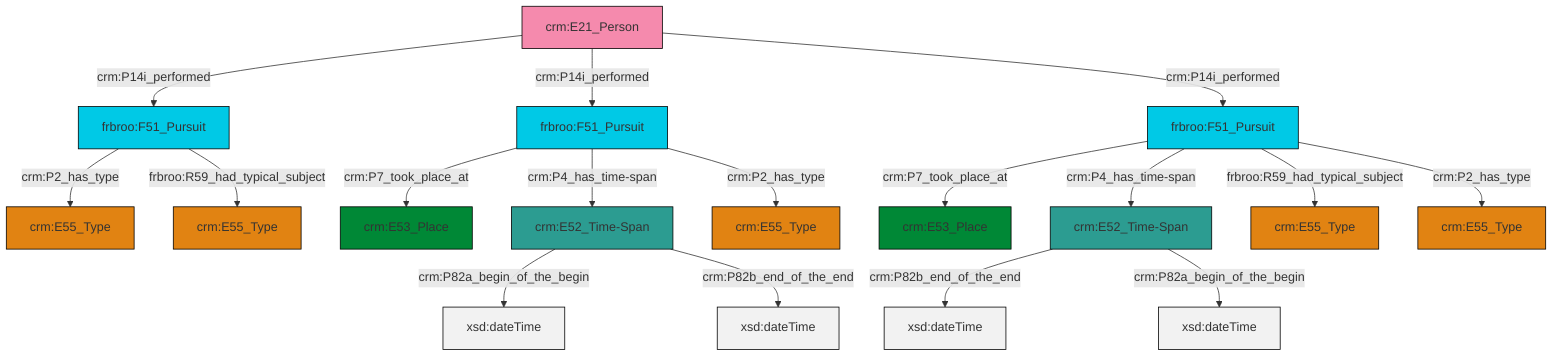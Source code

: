 graph TD
classDef Literal fill:#f2f2f2,stroke:#000000;
classDef CRM_Entity fill:#FFFFFF,stroke:#000000;
classDef Temporal_Entity fill:#00C9E6, stroke:#000000;
classDef Type fill:#E18312, stroke:#000000;
classDef Time-Span fill:#2C9C91, stroke:#000000;
classDef Appellation fill:#FFEB7F, stroke:#000000;
classDef Place fill:#008836, stroke:#000000;
classDef Persistent_Item fill:#B266B2, stroke:#000000;
classDef Conceptual_Object fill:#FFD700, stroke:#000000;
classDef Physical_Thing fill:#D2B48C, stroke:#000000;
classDef Actor fill:#f58aad, stroke:#000000;
classDef PC_Classes fill:#4ce600, stroke:#000000;
classDef Multi fill:#cccccc,stroke:#000000;

0["crm:E21_Person"]:::Actor -->|crm:P14i_performed| 1["frbroo:F51_Pursuit"]:::Temporal_Entity
2["crm:E52_Time-Span"]:::Time-Span -->|crm:P82b_end_of_the_end| 3[xsd:dateTime]:::Literal
5["frbroo:F51_Pursuit"]:::Temporal_Entity -->|crm:P7_took_place_at| 6["crm:E53_Place"]:::Place
5["frbroo:F51_Pursuit"]:::Temporal_Entity -->|crm:P4_has_time-span| 2["crm:E52_Time-Span"]:::Time-Span
1["frbroo:F51_Pursuit"]:::Temporal_Entity -->|crm:P2_has_type| 9["crm:E55_Type"]:::Type
13["frbroo:F51_Pursuit"]:::Temporal_Entity -->|crm:P7_took_place_at| 14["crm:E53_Place"]:::Place
2["crm:E52_Time-Span"]:::Time-Span -->|crm:P82a_begin_of_the_begin| 15[xsd:dateTime]:::Literal
0["crm:E21_Person"]:::Actor -->|crm:P14i_performed| 13["frbroo:F51_Pursuit"]:::Temporal_Entity
13["frbroo:F51_Pursuit"]:::Temporal_Entity -->|crm:P4_has_time-span| 16["crm:E52_Time-Span"]:::Time-Span
5["frbroo:F51_Pursuit"]:::Temporal_Entity -->|frbroo:R59_had_typical_subject| 22["crm:E55_Type"]:::Type
16["crm:E52_Time-Span"]:::Time-Span -->|crm:P82a_begin_of_the_begin| 23[xsd:dateTime]:::Literal
13["frbroo:F51_Pursuit"]:::Temporal_Entity -->|crm:P2_has_type| 7["crm:E55_Type"]:::Type
5["frbroo:F51_Pursuit"]:::Temporal_Entity -->|crm:P2_has_type| 10["crm:E55_Type"]:::Type
0["crm:E21_Person"]:::Actor -->|crm:P14i_performed| 5["frbroo:F51_Pursuit"]:::Temporal_Entity
1["frbroo:F51_Pursuit"]:::Temporal_Entity -->|frbroo:R59_had_typical_subject| 17["crm:E55_Type"]:::Type
16["crm:E52_Time-Span"]:::Time-Span -->|crm:P82b_end_of_the_end| 31[xsd:dateTime]:::Literal